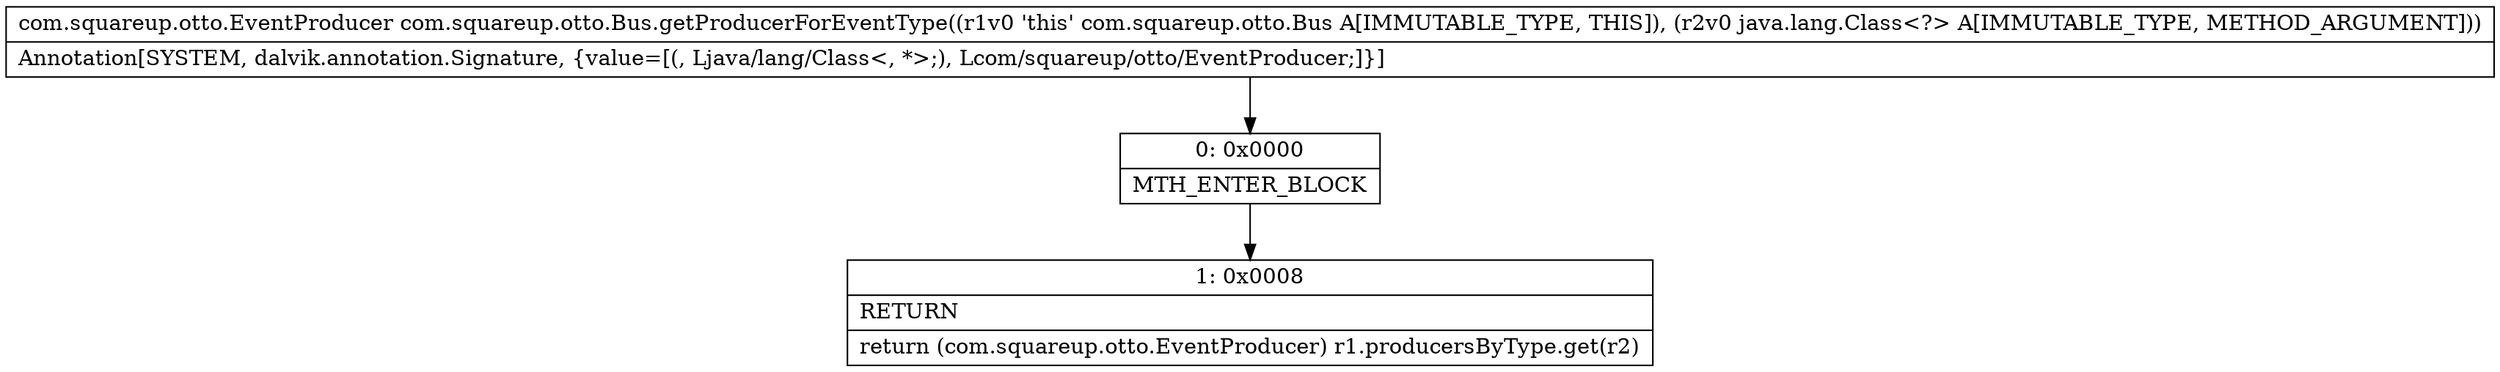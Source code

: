 digraph "CFG forcom.squareup.otto.Bus.getProducerForEventType(Ljava\/lang\/Class;)Lcom\/squareup\/otto\/EventProducer;" {
Node_0 [shape=record,label="{0\:\ 0x0000|MTH_ENTER_BLOCK\l}"];
Node_1 [shape=record,label="{1\:\ 0x0008|RETURN\l|return (com.squareup.otto.EventProducer) r1.producersByType.get(r2)\l}"];
MethodNode[shape=record,label="{com.squareup.otto.EventProducer com.squareup.otto.Bus.getProducerForEventType((r1v0 'this' com.squareup.otto.Bus A[IMMUTABLE_TYPE, THIS]), (r2v0 java.lang.Class\<?\> A[IMMUTABLE_TYPE, METHOD_ARGUMENT]))  | Annotation[SYSTEM, dalvik.annotation.Signature, \{value=[(, Ljava\/lang\/Class\<, *\>;), Lcom\/squareup\/otto\/EventProducer;]\}]\l}"];
MethodNode -> Node_0;
Node_0 -> Node_1;
}

